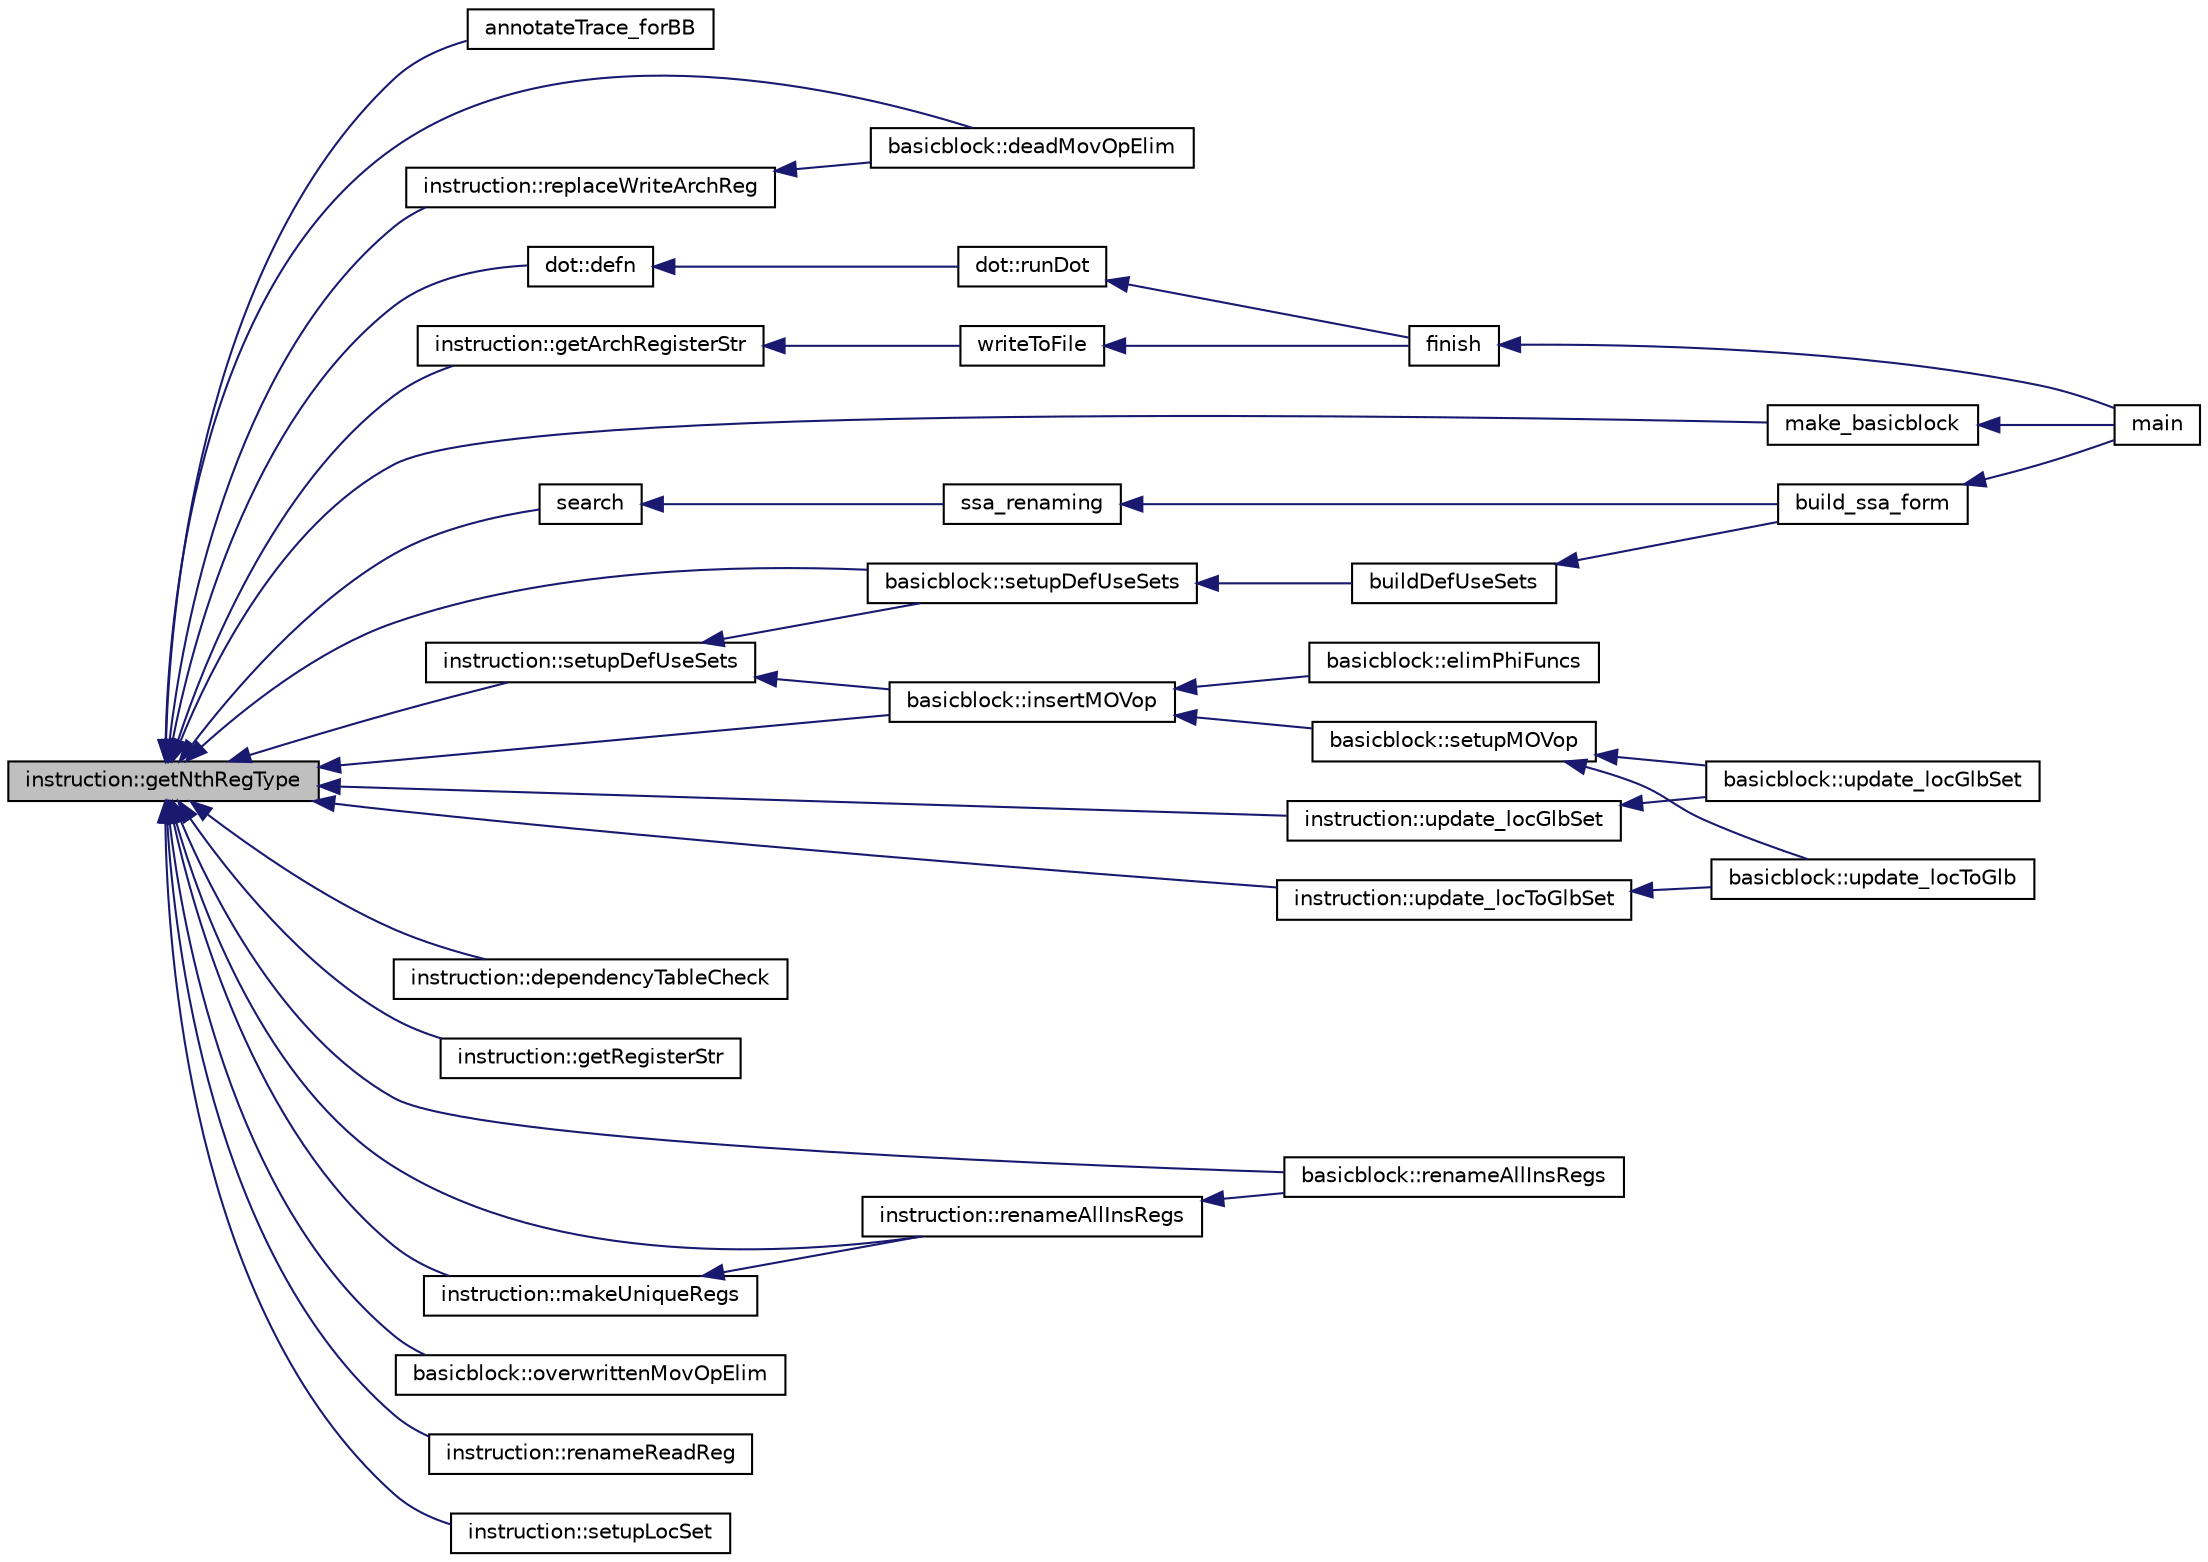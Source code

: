digraph G
{
  edge [fontname="Helvetica",fontsize="10",labelfontname="Helvetica",labelfontsize="10"];
  node [fontname="Helvetica",fontsize="10",shape=record];
  rankdir=LR;
  Node1 [label="instruction::getNthRegType",height=0.2,width=0.4,color="black", fillcolor="grey75", style="filled" fontcolor="black"];
  Node1 -> Node2 [dir=back,color="midnightblue",fontsize="10",style="solid"];
  Node2 [label="annotateTrace_forBB",height=0.2,width=0.4,color="black", fillcolor="white", style="filled",URL="$annotateTrace_8h.html#a1359aaee4cb6eba6fd6406cbc1f30773"];
  Node1 -> Node3 [dir=back,color="midnightblue",fontsize="10",style="solid"];
  Node3 [label="basicblock::deadMovOpElim",height=0.2,width=0.4,color="black", fillcolor="white", style="filled",URL="$classbasicblock.html#ad5edb15079fcd7c2dd0e7e78185d9826"];
  Node1 -> Node4 [dir=back,color="midnightblue",fontsize="10",style="solid"];
  Node4 [label="dot::defn",height=0.2,width=0.4,color="black", fillcolor="white", style="filled",URL="$classdot.html#af56f68484dcec4b943a6a77d261080a6"];
  Node4 -> Node5 [dir=back,color="midnightblue",fontsize="10",style="solid"];
  Node5 [label="dot::runDot",height=0.2,width=0.4,color="black", fillcolor="white", style="filled",URL="$classdot.html#a613147e95e44f245a63a5b08418c95f9"];
  Node5 -> Node6 [dir=back,color="midnightblue",fontsize="10",style="solid"];
  Node6 [label="finish",height=0.2,width=0.4,color="black", fillcolor="white", style="filled",URL="$main_8cpp.html#a95cf23fdc260a92c373256cf79d940f2"];
  Node6 -> Node7 [dir=back,color="midnightblue",fontsize="10",style="solid"];
  Node7 [label="main",height=0.2,width=0.4,color="black", fillcolor="white", style="filled",URL="$main_8cpp.html#a0ddf1224851353fc92bfbff6f499fa97"];
  Node1 -> Node8 [dir=back,color="midnightblue",fontsize="10",style="solid"];
  Node8 [label="instruction::dependencyTableCheck",height=0.2,width=0.4,color="black", fillcolor="white", style="filled",URL="$classinstruction.html#ab21a5713ecebfd1b6b6c8aeed06e4679"];
  Node1 -> Node9 [dir=back,color="midnightblue",fontsize="10",style="solid"];
  Node9 [label="instruction::getArchRegisterStr",height=0.2,width=0.4,color="black", fillcolor="white", style="filled",URL="$classinstruction.html#a4cbd72801622336cca5bf1061f3cda6a"];
  Node9 -> Node10 [dir=back,color="midnightblue",fontsize="10",style="solid"];
  Node10 [label="writeToFile",height=0.2,width=0.4,color="black", fillcolor="white", style="filled",URL="$logGen_8h.html#a111c3cfd4c45c7ead9955dc4b71a1c12"];
  Node10 -> Node6 [dir=back,color="midnightblue",fontsize="10",style="solid"];
  Node1 -> Node11 [dir=back,color="midnightblue",fontsize="10",style="solid"];
  Node11 [label="instruction::getRegisterStr",height=0.2,width=0.4,color="black", fillcolor="white", style="filled",URL="$classinstruction.html#acd4f756120e0bd6cdb127715c295a5e7"];
  Node1 -> Node12 [dir=back,color="midnightblue",fontsize="10",style="solid"];
  Node12 [label="basicblock::insertMOVop",height=0.2,width=0.4,color="black", fillcolor="white", style="filled",URL="$classbasicblock.html#ae2ba97a932c305fcad17c91871d9b53c"];
  Node12 -> Node13 [dir=back,color="midnightblue",fontsize="10",style="solid"];
  Node13 [label="basicblock::elimPhiFuncs",height=0.2,width=0.4,color="black", fillcolor="white", style="filled",URL="$classbasicblock.html#a654646ba23c51a6f9b5b8db818276d0b"];
  Node12 -> Node14 [dir=back,color="midnightblue",fontsize="10",style="solid"];
  Node14 [label="basicblock::setupMOVop",height=0.2,width=0.4,color="black", fillcolor="white", style="filled",URL="$classbasicblock.html#ad33cd8a566195b2f3118abafbeffaf82"];
  Node14 -> Node15 [dir=back,color="midnightblue",fontsize="10",style="solid"];
  Node15 [label="basicblock::update_locGlbSet",height=0.2,width=0.4,color="black", fillcolor="white", style="filled",URL="$classbasicblock.html#a04346052feca6f21451ab71050afe893"];
  Node14 -> Node16 [dir=back,color="midnightblue",fontsize="10",style="solid"];
  Node16 [label="basicblock::update_locToGlb",height=0.2,width=0.4,color="black", fillcolor="white", style="filled",URL="$classbasicblock.html#ad96c83ff578c7c8c9a2bcd74a2c26add"];
  Node1 -> Node17 [dir=back,color="midnightblue",fontsize="10",style="solid"];
  Node17 [label="make_basicblock",height=0.2,width=0.4,color="black", fillcolor="white", style="filled",URL="$make__basicblock_8cpp.html#adfa5d9160d675203db3e663d1f2f3849"];
  Node17 -> Node7 [dir=back,color="midnightblue",fontsize="10",style="solid"];
  Node1 -> Node18 [dir=back,color="midnightblue",fontsize="10",style="solid"];
  Node18 [label="instruction::makeUniqueRegs",height=0.2,width=0.4,color="black", fillcolor="white", style="filled",URL="$classinstruction.html#ae406e3e00f408b7b54510867c88b1b5d"];
  Node18 -> Node19 [dir=back,color="midnightblue",fontsize="10",style="solid"];
  Node19 [label="instruction::renameAllInsRegs",height=0.2,width=0.4,color="black", fillcolor="white", style="filled",URL="$classinstruction.html#aac67c9bd51efdf37963fbfc5da8fb737"];
  Node19 -> Node20 [dir=back,color="midnightblue",fontsize="10",style="solid"];
  Node20 [label="basicblock::renameAllInsRegs",height=0.2,width=0.4,color="black", fillcolor="white", style="filled",URL="$classbasicblock.html#a8493801bbd0b56aac41aa8cd2aedcea4"];
  Node1 -> Node21 [dir=back,color="midnightblue",fontsize="10",style="solid"];
  Node21 [label="basicblock::overwrittenMovOpElim",height=0.2,width=0.4,color="black", fillcolor="white", style="filled",URL="$classbasicblock.html#a91953b5e5abf82c6623ca043b2424336"];
  Node1 -> Node19 [dir=back,color="midnightblue",fontsize="10",style="solid"];
  Node1 -> Node20 [dir=back,color="midnightblue",fontsize="10",style="solid"];
  Node1 -> Node22 [dir=back,color="midnightblue",fontsize="10",style="solid"];
  Node22 [label="instruction::renameReadReg",height=0.2,width=0.4,color="black", fillcolor="white", style="filled",URL="$classinstruction.html#ae9760e334e7829c4f8504bc8436e2dfb"];
  Node1 -> Node23 [dir=back,color="midnightblue",fontsize="10",style="solid"];
  Node23 [label="instruction::replaceWriteArchReg",height=0.2,width=0.4,color="black", fillcolor="white", style="filled",URL="$classinstruction.html#aa52dbeed6a59d58a132a885cfabc70fb"];
  Node23 -> Node3 [dir=back,color="midnightblue",fontsize="10",style="solid"];
  Node1 -> Node24 [dir=back,color="midnightblue",fontsize="10",style="solid"];
  Node24 [label="search",height=0.2,width=0.4,color="black", fillcolor="white", style="filled",URL="$ssa_8cpp.html#af9593c92c3c4713e11388054c46aa5e9"];
  Node24 -> Node25 [dir=back,color="midnightblue",fontsize="10",style="solid"];
  Node25 [label="ssa_renaming",height=0.2,width=0.4,color="black", fillcolor="white", style="filled",URL="$ssa_8cpp.html#a804de8f00b7ea9e5487315dc9ff01d77"];
  Node25 -> Node26 [dir=back,color="midnightblue",fontsize="10",style="solid"];
  Node26 [label="build_ssa_form",height=0.2,width=0.4,color="black", fillcolor="white", style="filled",URL="$ssa_8h.html#a99d7839751286ac78c627aabd383cb51"];
  Node26 -> Node7 [dir=back,color="midnightblue",fontsize="10",style="solid"];
  Node1 -> Node27 [dir=back,color="midnightblue",fontsize="10",style="solid"];
  Node27 [label="instruction::setupDefUseSets",height=0.2,width=0.4,color="black", fillcolor="white", style="filled",URL="$classinstruction.html#ad8aba4b11bc32a8e52866c79c8dc47e6"];
  Node27 -> Node12 [dir=back,color="midnightblue",fontsize="10",style="solid"];
  Node27 -> Node28 [dir=back,color="midnightblue",fontsize="10",style="solid"];
  Node28 [label="basicblock::setupDefUseSets",height=0.2,width=0.4,color="black", fillcolor="white", style="filled",URL="$classbasicblock.html#a828499c93c05d54ff789feed38051428"];
  Node28 -> Node29 [dir=back,color="midnightblue",fontsize="10",style="solid"];
  Node29 [label="buildDefUseSets",height=0.2,width=0.4,color="black", fillcolor="white", style="filled",URL="$ssa_8cpp.html#a2407eaf38be9d17167c4361072082608"];
  Node29 -> Node26 [dir=back,color="midnightblue",fontsize="10",style="solid"];
  Node1 -> Node28 [dir=back,color="midnightblue",fontsize="10",style="solid"];
  Node1 -> Node30 [dir=back,color="midnightblue",fontsize="10",style="solid"];
  Node30 [label="instruction::setupLocSet",height=0.2,width=0.4,color="black", fillcolor="white", style="filled",URL="$classinstruction.html#af50b9f329ee94315d1fbff3a151cbd45"];
  Node1 -> Node31 [dir=back,color="midnightblue",fontsize="10",style="solid"];
  Node31 [label="instruction::update_locGlbSet",height=0.2,width=0.4,color="black", fillcolor="white", style="filled",URL="$classinstruction.html#a33901636d2350a413a4d245f6d16e6a6"];
  Node31 -> Node15 [dir=back,color="midnightblue",fontsize="10",style="solid"];
  Node1 -> Node32 [dir=back,color="midnightblue",fontsize="10",style="solid"];
  Node32 [label="instruction::update_locToGlbSet",height=0.2,width=0.4,color="black", fillcolor="white", style="filled",URL="$classinstruction.html#a8c177bf836da2d16fca731375b07fc35"];
  Node32 -> Node16 [dir=back,color="midnightblue",fontsize="10",style="solid"];
}
